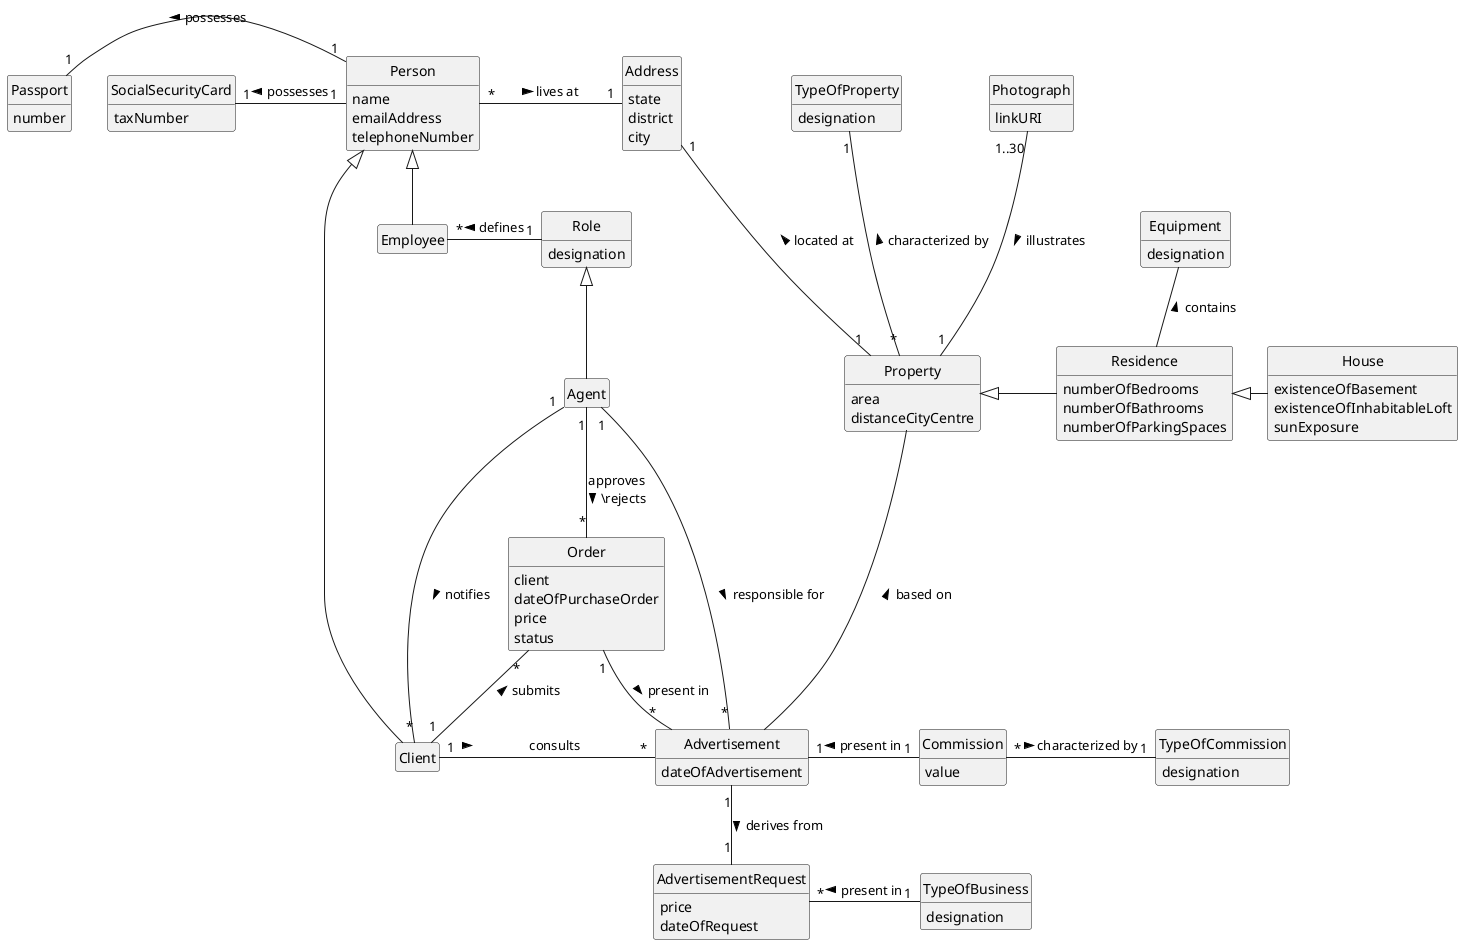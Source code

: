 @startuml
skinparam monochrome true
skinparam packageStyle rectangle
skinparam shadowing false
skinparam classAttributeIconSize 0
hide circle
hide empty members

class Equipment{
designation
}
class Photograph{
linkURI
}
class Commission{
value
}
class Property {
area
distanceCityCentre
}
class Residence {
numberOfBedrooms
numberOfBathrooms
numberOfParkingSpaces
}
class House{
existenceOfBasement
existenceOfInhabitableLoft
sunExposure
}
class Person{
name
emailAddress
telephoneNumber
}
class Agent {
}
class Client {
}
class TypeOfCommission{
designation
}
class Address{
state
district
city
}
class SocialSecurityCard {
taxNumber
}
class Passport {
number
}
class Advertisement {
dateOfAdvertisement
}
class TypeOfProperty{
designation
}
class AdvertisementRequest {
price
dateOfRequest
}
class TypeOfBusiness{
designation
}
class Role {
designation
}
class Order{
client
dateOfPurchaseOrder
price
status
}
Person"*" - "1"Address: lives at >
Person"1" -left "1"SocialSecurityCard: possesses >
Person"1" -left "1"Passport: possesses >

Role"1" -left "*"Employee: defines >
Role <|-- Agent
Person <|-- Client
Person <|-- Employee

AdvertisementRequest"*" - "1" TypeOfBusiness: present in <
AdvertisementRequest"1" --up "1" Advertisement: derives from <

Address"1" --- "1"Property: located at <
Property"1" ---up "1..30"Photograph: illustrates <
Property"*" ---up "1"TypeOfProperty: characterized by >

Commission"*" - "1"TypeOfCommission: characterized by >
Commission"1" --left "1"Advertisement: present in >

Property  <|--right Residence
Residence <|--right House
Residence --up Equipment : contains >
Advertisement"*" -left "1"Agent: responsible for <
Advertisement -up Property: based on >

Agent"1" -- "*"Order: approves\n\\\\rejects >
Agent"1" - "*"Client: notifies >
Order"1" -right "*"Advertisement: present in >

Order"*" -- "1"Client: submits <
Client"1" - "*"Advertisement: \t\tconsults<color:white>       aaaa >
@enduml
